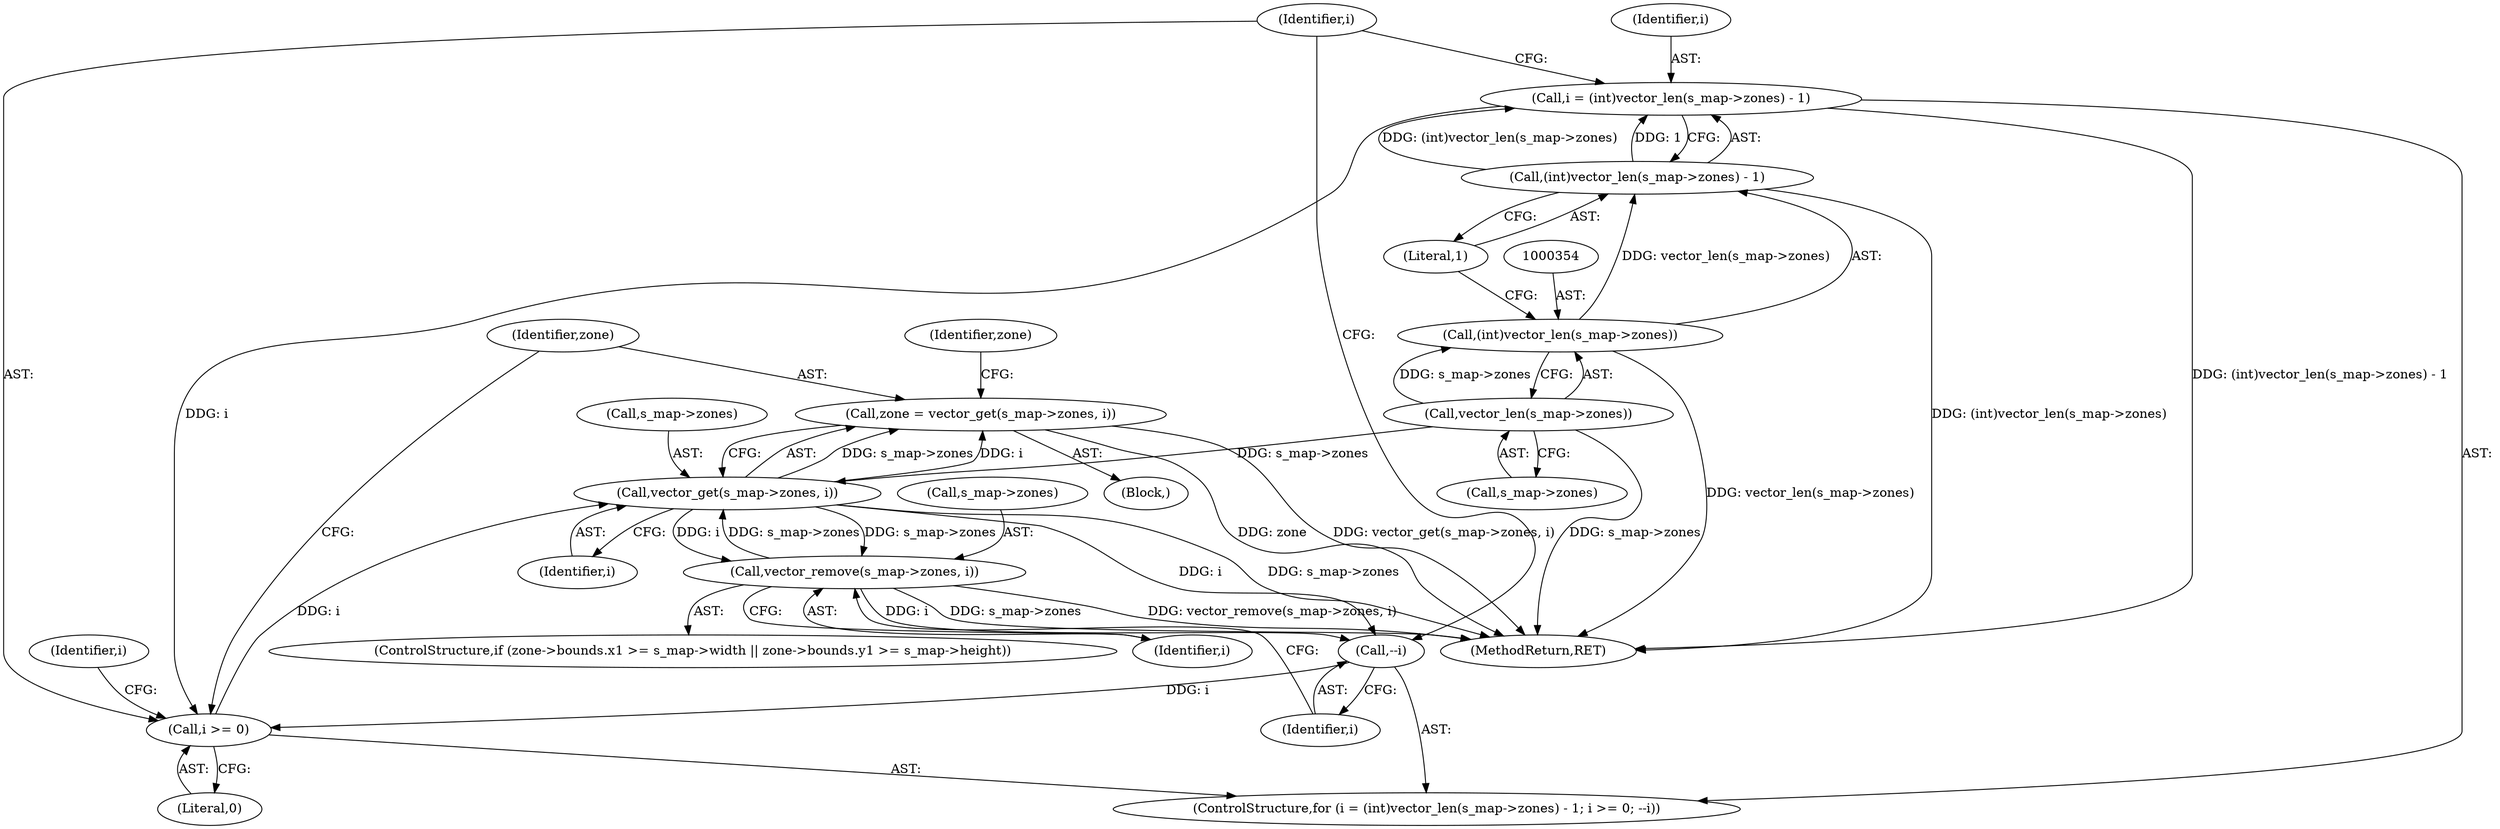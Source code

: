 digraph "0_minisphere_252c1ca184cb38e1acb917aa0e451c5f08519996@pointer" {
"1000366" [label="(Call,zone = vector_get(s_map->zones, i))"];
"1000368" [label="(Call,vector_get(s_map->zones, i))"];
"1000355" [label="(Call,vector_len(s_map->zones))"];
"1000393" [label="(Call,vector_remove(s_map->zones, i))"];
"1000360" [label="(Call,i >= 0)"];
"1000350" [label="(Call,i = (int)vector_len(s_map->zones) - 1)"];
"1000352" [label="(Call,(int)vector_len(s_map->zones) - 1)"];
"1000353" [label="(Call,(int)vector_len(s_map->zones))"];
"1000363" [label="(Call,--i)"];
"1000355" [label="(Call,vector_len(s_map->zones))"];
"1000349" [label="(ControlStructure,for (i = (int)vector_len(s_map->zones) - 1; i >= 0; --i))"];
"1000362" [label="(Literal,0)"];
"1000367" [label="(Identifier,zone)"];
"1000360" [label="(Call,i >= 0)"];
"1000372" [label="(Identifier,i)"];
"1000373" [label="(ControlStructure,if (zone->bounds.x1 >= s_map->width || zone->bounds.y1 >= s_map->height))"];
"1000485" [label="(MethodReturn,RET)"];
"1000369" [label="(Call,s_map->zones)"];
"1000353" [label="(Call,(int)vector_len(s_map->zones))"];
"1000359" [label="(Literal,1)"];
"1000393" [label="(Call,vector_remove(s_map->zones, i))"];
"1000397" [label="(Identifier,i)"];
"1000350" [label="(Call,i = (int)vector_len(s_map->zones) - 1)"];
"1000365" [label="(Block,)"];
"1000368" [label="(Call,vector_get(s_map->zones, i))"];
"1000440" [label="(Identifier,i)"];
"1000361" [label="(Identifier,i)"];
"1000356" [label="(Call,s_map->zones)"];
"1000394" [label="(Call,s_map->zones)"];
"1000363" [label="(Call,--i)"];
"1000378" [label="(Identifier,zone)"];
"1000352" [label="(Call,(int)vector_len(s_map->zones) - 1)"];
"1000351" [label="(Identifier,i)"];
"1000366" [label="(Call,zone = vector_get(s_map->zones, i))"];
"1000364" [label="(Identifier,i)"];
"1000366" -> "1000365"  [label="AST: "];
"1000366" -> "1000368"  [label="CFG: "];
"1000367" -> "1000366"  [label="AST: "];
"1000368" -> "1000366"  [label="AST: "];
"1000378" -> "1000366"  [label="CFG: "];
"1000366" -> "1000485"  [label="DDG: vector_get(s_map->zones, i)"];
"1000366" -> "1000485"  [label="DDG: zone"];
"1000368" -> "1000366"  [label="DDG: s_map->zones"];
"1000368" -> "1000366"  [label="DDG: i"];
"1000368" -> "1000372"  [label="CFG: "];
"1000369" -> "1000368"  [label="AST: "];
"1000372" -> "1000368"  [label="AST: "];
"1000368" -> "1000485"  [label="DDG: s_map->zones"];
"1000368" -> "1000363"  [label="DDG: i"];
"1000355" -> "1000368"  [label="DDG: s_map->zones"];
"1000393" -> "1000368"  [label="DDG: s_map->zones"];
"1000360" -> "1000368"  [label="DDG: i"];
"1000368" -> "1000393"  [label="DDG: s_map->zones"];
"1000368" -> "1000393"  [label="DDG: i"];
"1000355" -> "1000353"  [label="AST: "];
"1000355" -> "1000356"  [label="CFG: "];
"1000356" -> "1000355"  [label="AST: "];
"1000353" -> "1000355"  [label="CFG: "];
"1000355" -> "1000485"  [label="DDG: s_map->zones"];
"1000355" -> "1000353"  [label="DDG: s_map->zones"];
"1000393" -> "1000373"  [label="AST: "];
"1000393" -> "1000397"  [label="CFG: "];
"1000394" -> "1000393"  [label="AST: "];
"1000397" -> "1000393"  [label="AST: "];
"1000364" -> "1000393"  [label="CFG: "];
"1000393" -> "1000485"  [label="DDG: s_map->zones"];
"1000393" -> "1000485"  [label="DDG: vector_remove(s_map->zones, i)"];
"1000393" -> "1000363"  [label="DDG: i"];
"1000360" -> "1000349"  [label="AST: "];
"1000360" -> "1000362"  [label="CFG: "];
"1000361" -> "1000360"  [label="AST: "];
"1000362" -> "1000360"  [label="AST: "];
"1000367" -> "1000360"  [label="CFG: "];
"1000440" -> "1000360"  [label="CFG: "];
"1000350" -> "1000360"  [label="DDG: i"];
"1000363" -> "1000360"  [label="DDG: i"];
"1000350" -> "1000349"  [label="AST: "];
"1000350" -> "1000352"  [label="CFG: "];
"1000351" -> "1000350"  [label="AST: "];
"1000352" -> "1000350"  [label="AST: "];
"1000361" -> "1000350"  [label="CFG: "];
"1000350" -> "1000485"  [label="DDG: (int)vector_len(s_map->zones) - 1"];
"1000352" -> "1000350"  [label="DDG: (int)vector_len(s_map->zones)"];
"1000352" -> "1000350"  [label="DDG: 1"];
"1000352" -> "1000359"  [label="CFG: "];
"1000353" -> "1000352"  [label="AST: "];
"1000359" -> "1000352"  [label="AST: "];
"1000352" -> "1000485"  [label="DDG: (int)vector_len(s_map->zones)"];
"1000353" -> "1000352"  [label="DDG: vector_len(s_map->zones)"];
"1000354" -> "1000353"  [label="AST: "];
"1000359" -> "1000353"  [label="CFG: "];
"1000353" -> "1000485"  [label="DDG: vector_len(s_map->zones)"];
"1000363" -> "1000349"  [label="AST: "];
"1000363" -> "1000364"  [label="CFG: "];
"1000364" -> "1000363"  [label="AST: "];
"1000361" -> "1000363"  [label="CFG: "];
}
